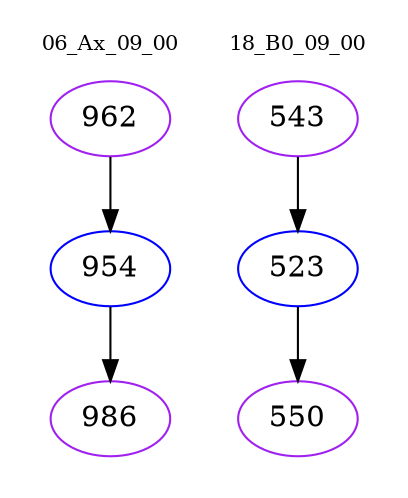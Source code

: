 digraph{
subgraph cluster_0 {
color = white
label = "06_Ax_09_00";
fontsize=10;
T0_962 [label="962", color="purple"]
T0_962 -> T0_954 [color="black"]
T0_954 [label="954", color="blue"]
T0_954 -> T0_986 [color="black"]
T0_986 [label="986", color="purple"]
}
subgraph cluster_1 {
color = white
label = "18_B0_09_00";
fontsize=10;
T1_543 [label="543", color="purple"]
T1_543 -> T1_523 [color="black"]
T1_523 [label="523", color="blue"]
T1_523 -> T1_550 [color="black"]
T1_550 [label="550", color="purple"]
}
}
